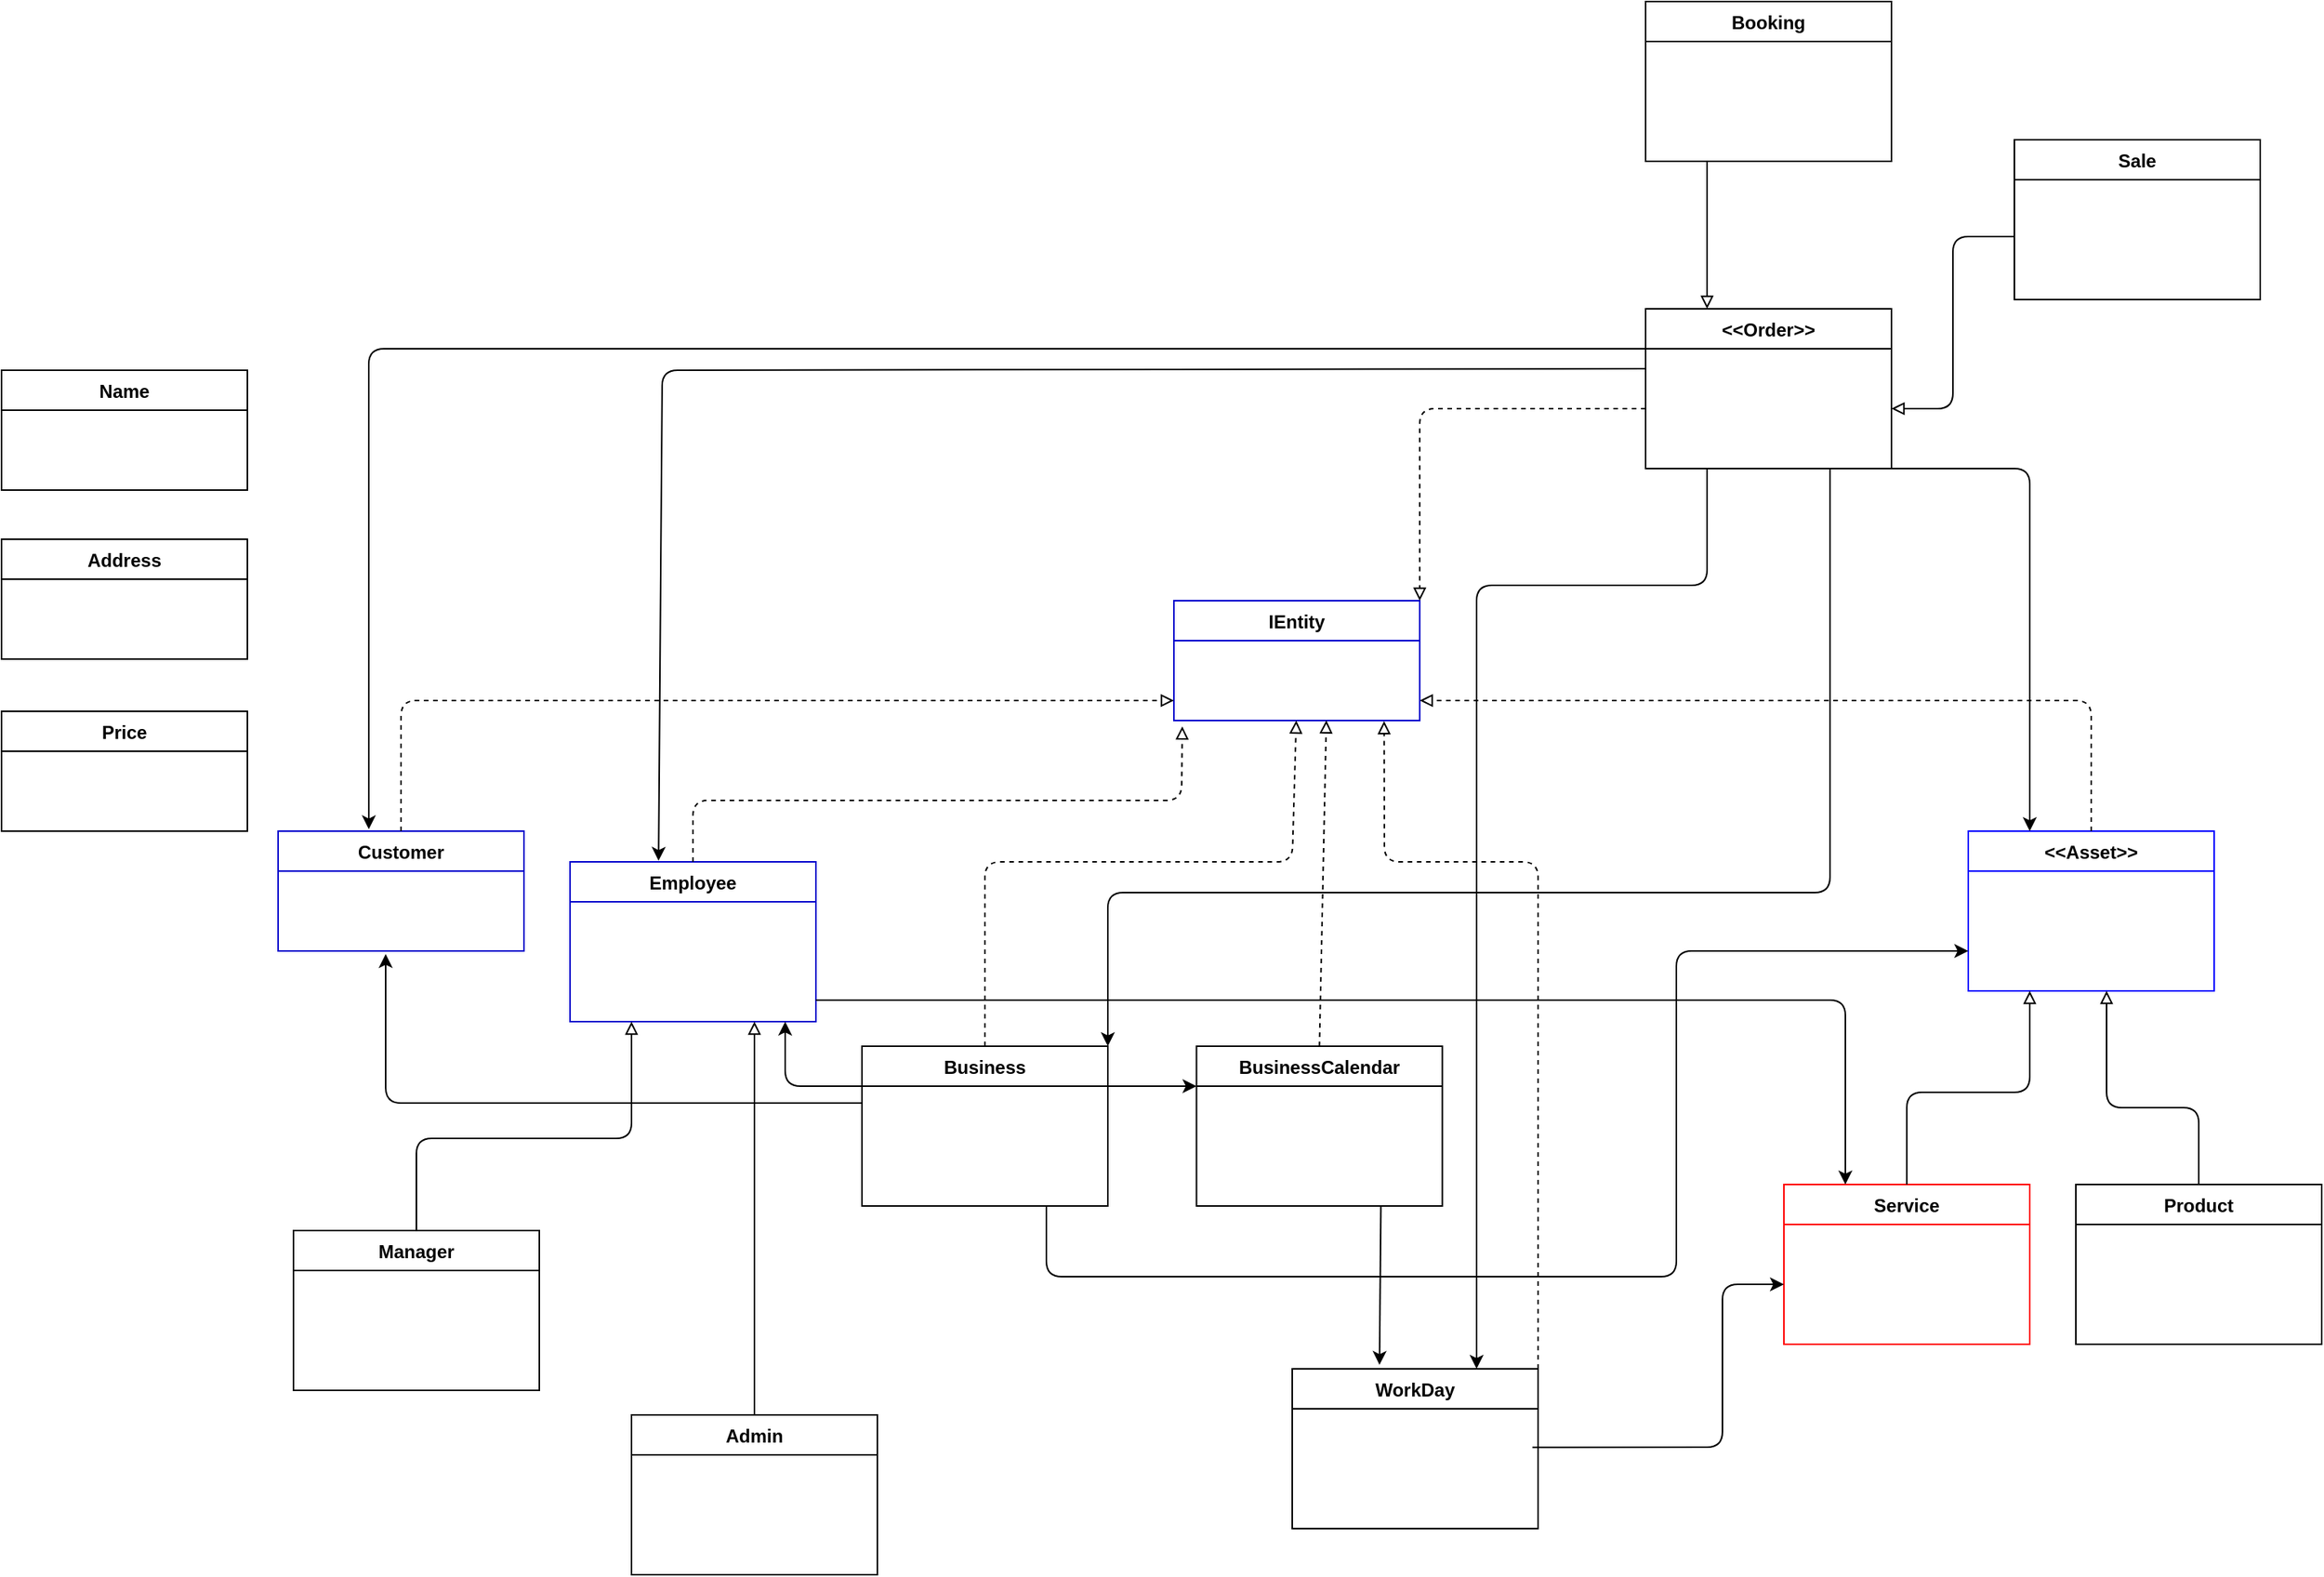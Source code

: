 <mxfile version="12.8.1" type="device"><diagram id="C5RBs43oDa-KdzZeNtuy" name="Page-1"><mxGraphModel dx="2027" dy="1090" grid="1" gridSize="10" guides="1" tooltips="1" connect="1" arrows="1" fold="1" page="1" pageScale="2" pageWidth="827" pageHeight="1169" math="0" shadow="0"><root><mxCell id="WIyWlLk6GJQsqaUBKTNV-0"/><mxCell id="WIyWlLk6GJQsqaUBKTNV-1" parent="WIyWlLk6GJQsqaUBKTNV-0"/><mxCell id="zkfFHV4jXpPFQw0GAbJ--51" value="Customer" style="swimlane;fontStyle=1;childLayout=stackLayout;horizontal=1;startSize=26;horizontalStack=0;resizeParent=1;resizeLast=0;collapsible=1;marginBottom=0;rounded=0;shadow=0;strokeWidth=1;strokeColor=#0000CC;" parent="WIyWlLk6GJQsqaUBKTNV-1" vertex="1"><mxGeometry x="220" y="680" width="160" height="78" as="geometry"><mxRectangle x="20" y="80" width="160" height="26" as="alternateBounds"/></mxGeometry></mxCell><mxCell id="zkfFHV4jXpPFQw0GAbJ--56" value="&lt;&lt;Asset&gt;&gt;" style="swimlane;fontStyle=1;childLayout=stackLayout;horizontal=1;startSize=26;horizontalStack=0;resizeParent=1;resizeLast=0;collapsible=1;marginBottom=0;rounded=0;shadow=0;strokeWidth=1;strokeColor=#0000FF;" parent="WIyWlLk6GJQsqaUBKTNV-1" vertex="1"><mxGeometry x="1320" y="680" width="160" height="104" as="geometry"><mxRectangle x="260" y="80" width="160" height="26" as="alternateBounds"/></mxGeometry></mxCell><mxCell id="Sm6so0HKkomB6ro-71ij-24" value="" style="endArrow=block;html=1;endFill=0;exitX=0.5;exitY=0;exitDx=0;exitDy=0;entryX=1;entryY=0.5;entryDx=0;entryDy=0;" parent="zkfFHV4jXpPFQw0GAbJ--56" source="Sm6so0HKkomB6ro-71ij-13" edge="1"><mxGeometry width="50" height="50" relative="1" as="geometry"><mxPoint x="267" y="219" as="sourcePoint"/><mxPoint x="90" y="104" as="targetPoint"/><Array as="points"><mxPoint x="150" y="180"/><mxPoint x="90" y="180"/></Array></mxGeometry></mxCell><mxCell id="zkfFHV4jXpPFQw0GAbJ--64" value="Employee" style="swimlane;fontStyle=1;childLayout=stackLayout;horizontal=1;startSize=26;horizontalStack=0;resizeParent=1;resizeLast=0;collapsible=1;marginBottom=0;rounded=0;shadow=0;strokeWidth=1;strokeColor=#0000CC;" parent="WIyWlLk6GJQsqaUBKTNV-1" vertex="1"><mxGeometry x="410" y="700" width="160" height="104" as="geometry"><mxRectangle x="260" y="270" width="160" height="26" as="alternateBounds"/></mxGeometry></mxCell><mxCell id="Sm6so0HKkomB6ro-71ij-1" value="IEntity" style="swimlane;fontStyle=1;childLayout=stackLayout;horizontal=1;startSize=26;horizontalStack=0;resizeParent=1;resizeLast=0;collapsible=1;marginBottom=0;rounded=0;shadow=0;strokeWidth=1;strokeColor=#0000CC;" parent="WIyWlLk6GJQsqaUBKTNV-1" vertex="1"><mxGeometry x="803" y="530" width="160" height="78" as="geometry"><mxRectangle x="20" y="80" width="160" height="26" as="alternateBounds"/></mxGeometry></mxCell><mxCell id="Sm6so0HKkomB6ro-71ij-6" value="Service" style="swimlane;fontStyle=1;childLayout=stackLayout;horizontal=1;startSize=26;horizontalStack=0;resizeParent=1;resizeLast=0;collapsible=1;marginBottom=0;rounded=0;shadow=0;strokeWidth=1;strokeColor=#FF0000;" parent="WIyWlLk6GJQsqaUBKTNV-1" vertex="1"><mxGeometry x="1200" y="910" width="160" height="104" as="geometry"><mxRectangle x="260" y="80" width="160" height="26" as="alternateBounds"/></mxGeometry></mxCell><mxCell id="Sm6so0HKkomB6ro-71ij-13" value="Product" style="swimlane;fontStyle=1;childLayout=stackLayout;horizontal=1;startSize=26;horizontalStack=0;resizeParent=1;resizeLast=0;collapsible=1;marginBottom=0;rounded=0;shadow=0;strokeWidth=1;" parent="WIyWlLk6GJQsqaUBKTNV-1" vertex="1"><mxGeometry x="1390" y="910" width="160" height="104" as="geometry"><mxRectangle x="260" y="80" width="160" height="26" as="alternateBounds"/></mxGeometry></mxCell><mxCell id="Sm6so0HKkomB6ro-71ij-20" value="" style="endArrow=block;html=1;dashed=1;endFill=0;exitX=0.5;exitY=0;exitDx=0;exitDy=0;entryX=0;entryY=0.5;entryDx=0;entryDy=0;" parent="WIyWlLk6GJQsqaUBKTNV-1" source="zkfFHV4jXpPFQw0GAbJ--51" edge="1"><mxGeometry width="50" height="50" relative="1" as="geometry"><mxPoint x="670" y="690" as="sourcePoint"/><mxPoint x="803" y="595.0" as="targetPoint"/><Array as="points"><mxPoint x="300" y="595"/></Array></mxGeometry></mxCell><mxCell id="Sm6so0HKkomB6ro-71ij-21" value="" style="endArrow=block;html=1;dashed=1;endFill=0;exitX=0.5;exitY=0;exitDx=0;exitDy=0;entryX=0.034;entryY=1.148;entryDx=0;entryDy=0;entryPerimeter=0;" parent="WIyWlLk6GJQsqaUBKTNV-1" source="zkfFHV4jXpPFQw0GAbJ--64" edge="1"><mxGeometry width="50" height="50" relative="1" as="geometry"><mxPoint x="700" y="827" as="sourcePoint"/><mxPoint x="808.44" y="611.848" as="targetPoint"/><Array as="points"><mxPoint x="490" y="660"/><mxPoint x="808" y="660"/></Array></mxGeometry></mxCell><mxCell id="Sm6so0HKkomB6ro-71ij-22" value="" style="endArrow=block;html=1;endFill=0;exitX=0.5;exitY=0;exitDx=0;exitDy=0;entryX=0.25;entryY=1;entryDx=0;entryDy=0;" parent="WIyWlLk6GJQsqaUBKTNV-1" source="Sm6so0HKkomB6ro-71ij-6" target="zkfFHV4jXpPFQw0GAbJ--56" edge="1"><mxGeometry width="50" height="50" relative="1" as="geometry"><mxPoint x="1120" y="862" as="sourcePoint"/><mxPoint x="1372" y="790" as="targetPoint"/><Array as="points"><mxPoint x="1280" y="850"/><mxPoint x="1360" y="850"/><mxPoint x="1360" y="830"/></Array></mxGeometry></mxCell><mxCell id="Sm6so0HKkomB6ro-71ij-23" value="" style="endArrow=block;html=1;dashed=1;endFill=0;exitX=0.5;exitY=0;exitDx=0;exitDy=0;entryX=1;entryY=0.5;entryDx=0;entryDy=0;" parent="WIyWlLk6GJQsqaUBKTNV-1" source="zkfFHV4jXpPFQw0GAbJ--56" edge="1"><mxGeometry width="50" height="50" relative="1" as="geometry"><mxPoint x="1141.84" y="892" as="sourcePoint"/><mxPoint x="963" y="595.0" as="targetPoint"/><Array as="points"><mxPoint x="1400" y="595"/></Array></mxGeometry></mxCell><mxCell id="Sm6so0HKkomB6ro-71ij-27" value="Business" style="swimlane;fontStyle=1;childLayout=stackLayout;horizontal=1;startSize=26;horizontalStack=0;resizeParent=1;resizeLast=0;collapsible=1;marginBottom=0;rounded=0;shadow=0;strokeWidth=1;" parent="WIyWlLk6GJQsqaUBKTNV-1" vertex="1"><mxGeometry x="600" y="820" width="160" height="104" as="geometry"><mxRectangle x="260" y="270" width="160" height="26" as="alternateBounds"/></mxGeometry></mxCell><mxCell id="Sm6so0HKkomB6ro-71ij-36" value="BusinessCalendar" style="swimlane;fontStyle=1;childLayout=stackLayout;horizontal=1;startSize=26;horizontalStack=0;resizeParent=1;resizeLast=0;collapsible=1;marginBottom=0;rounded=0;shadow=0;strokeWidth=1;" parent="WIyWlLk6GJQsqaUBKTNV-1" vertex="1"><mxGeometry x="817.71" y="820" width="160" height="104" as="geometry"><mxRectangle x="260" y="270" width="160" height="26" as="alternateBounds"/></mxGeometry></mxCell><mxCell id="Sm6so0HKkomB6ro-71ij-43" value="" style="endArrow=block;html=1;dashed=1;endFill=0;exitX=0.5;exitY=0;exitDx=0;exitDy=0;" parent="WIyWlLk6GJQsqaUBKTNV-1" source="Sm6so0HKkomB6ro-71ij-27" edge="1"><mxGeometry width="50" height="50" relative="1" as="geometry"><mxPoint x="640" y="765" as="sourcePoint"/><mxPoint x="882.629" y="608" as="targetPoint"/><Array as="points"><mxPoint x="680" y="700"/><mxPoint x="880" y="700"/></Array></mxGeometry></mxCell><mxCell id="Sm6so0HKkomB6ro-71ij-44" value="" style="endArrow=block;html=1;dashed=1;endFill=0;exitX=0.5;exitY=0;exitDx=0;exitDy=0;entryX=0.62;entryY=0.995;entryDx=0;entryDy=0;entryPerimeter=0;" parent="WIyWlLk6GJQsqaUBKTNV-1" source="Sm6so0HKkomB6ro-71ij-36" edge="1"><mxGeometry width="50" height="50" relative="1" as="geometry"><mxPoint x="1008.73" y="962" as="sourcePoint"/><mxPoint x="902.2" y="607.87" as="targetPoint"/></mxGeometry></mxCell><mxCell id="Sm6so0HKkomB6ro-71ij-45" value="Manager" style="swimlane;fontStyle=1;childLayout=stackLayout;horizontal=1;startSize=26;horizontalStack=0;resizeParent=1;resizeLast=0;collapsible=1;marginBottom=0;rounded=0;shadow=0;strokeWidth=1;" parent="WIyWlLk6GJQsqaUBKTNV-1" vertex="1"><mxGeometry x="230" y="940" width="160" height="104" as="geometry"><mxRectangle x="260" y="270" width="160" height="26" as="alternateBounds"/></mxGeometry></mxCell><mxCell id="Sm6so0HKkomB6ro-71ij-52" value="Admin" style="swimlane;fontStyle=1;childLayout=stackLayout;horizontal=1;startSize=26;horizontalStack=0;resizeParent=1;resizeLast=0;collapsible=1;marginBottom=0;rounded=0;shadow=0;strokeWidth=1;" parent="WIyWlLk6GJQsqaUBKTNV-1" vertex="1"><mxGeometry x="450" y="1060" width="160" height="104" as="geometry"><mxRectangle x="260" y="270" width="160" height="26" as="alternateBounds"/></mxGeometry></mxCell><mxCell id="Sm6so0HKkomB6ro-71ij-59" value="" style="endArrow=block;html=1;endFill=0;exitX=0.5;exitY=0;exitDx=0;exitDy=0;entryX=0.25;entryY=1;entryDx=0;entryDy=0;" parent="WIyWlLk6GJQsqaUBKTNV-1" source="Sm6so0HKkomB6ro-71ij-45" target="zkfFHV4jXpPFQw0GAbJ--64" edge="1"><mxGeometry width="50" height="50" relative="1" as="geometry"><mxPoint x="290" y="902" as="sourcePoint"/><mxPoint x="634.343" y="810" as="targetPoint"/><Array as="points"><mxPoint x="310" y="880"/><mxPoint x="450" y="880"/></Array></mxGeometry></mxCell><mxCell id="Sm6so0HKkomB6ro-71ij-60" value="" style="endArrow=block;html=1;endFill=0;exitX=0.5;exitY=0;exitDx=0;exitDy=0;entryX=0.75;entryY=1;entryDx=0;entryDy=0;" parent="WIyWlLk6GJQsqaUBKTNV-1" source="Sm6so0HKkomB6ro-71ij-52" target="zkfFHV4jXpPFQw0GAbJ--64" edge="1"><mxGeometry width="50" height="50" relative="1" as="geometry"><mxPoint x="480" y="986" as="sourcePoint"/><mxPoint x="560" y="840" as="targetPoint"/></mxGeometry></mxCell><mxCell id="Sm6so0HKkomB6ro-71ij-61" value="" style="endArrow=classic;html=1;exitX=0;exitY=0.25;exitDx=0;exitDy=0;" parent="WIyWlLk6GJQsqaUBKTNV-1" source="Sm6so0HKkomB6ro-71ij-27" edge="1"><mxGeometry width="50" height="50" relative="1" as="geometry"><mxPoint x="630" y="770" as="sourcePoint"/><mxPoint x="550" y="804" as="targetPoint"/><Array as="points"><mxPoint x="550" y="846"/></Array></mxGeometry></mxCell><mxCell id="Sm6so0HKkomB6ro-71ij-62" value="" style="endArrow=classic;html=1;exitX=1;exitY=0.25;exitDx=0;exitDy=0;entryX=0;entryY=0.25;entryDx=0;entryDy=0;" parent="WIyWlLk6GJQsqaUBKTNV-1" source="Sm6so0HKkomB6ro-71ij-27" target="Sm6so0HKkomB6ro-71ij-36" edge="1"><mxGeometry width="50" height="50" relative="1" as="geometry"><mxPoint x="220" y="1180" as="sourcePoint"/><mxPoint x="270" y="1130" as="targetPoint"/></mxGeometry></mxCell><mxCell id="Sm6so0HKkomB6ro-71ij-63" value="&lt;&lt;Order&gt;&gt;" style="swimlane;fontStyle=1;childLayout=stackLayout;horizontal=1;startSize=26;horizontalStack=0;resizeParent=1;resizeLast=0;collapsible=1;marginBottom=0;rounded=0;shadow=0;strokeWidth=1;" parent="WIyWlLk6GJQsqaUBKTNV-1" vertex="1"><mxGeometry x="1110" y="340" width="160" height="104" as="geometry"><mxRectangle x="260" y="270" width="160" height="26" as="alternateBounds"/></mxGeometry></mxCell><mxCell id="Sm6so0HKkomB6ro-71ij-70" value="" style="endArrow=block;html=1;dashed=1;endFill=0;exitX=0;exitY=0.5;exitDx=0;exitDy=0;entryX=1;entryY=0;entryDx=0;entryDy=0;" parent="WIyWlLk6GJQsqaUBKTNV-1" target="Sm6so0HKkomB6ro-71ij-1" edge="1"><mxGeometry width="50" height="50" relative="1" as="geometry"><mxPoint x="1110" y="405.0" as="sourcePoint"/><mxPoint x="982.2" y="285.94" as="targetPoint"/><Array as="points"><mxPoint x="963" y="405"/></Array></mxGeometry></mxCell><mxCell id="Sm6so0HKkomB6ro-71ij-71" value="Booking" style="swimlane;fontStyle=1;childLayout=stackLayout;horizontal=1;startSize=26;horizontalStack=0;resizeParent=1;resizeLast=0;collapsible=1;marginBottom=0;rounded=0;shadow=0;strokeWidth=1;" parent="WIyWlLk6GJQsqaUBKTNV-1" vertex="1"><mxGeometry x="1110" y="140" width="160" height="104" as="geometry"><mxRectangle x="260" y="270" width="160" height="26" as="alternateBounds"/></mxGeometry></mxCell><mxCell id="Sm6so0HKkomB6ro-71ij-84" value="Sale" style="swimlane;fontStyle=1;childLayout=stackLayout;horizontal=1;startSize=26;horizontalStack=0;resizeParent=1;resizeLast=0;collapsible=1;marginBottom=0;rounded=0;shadow=0;strokeWidth=1;" parent="WIyWlLk6GJQsqaUBKTNV-1" vertex="1"><mxGeometry x="1350" y="230" width="160" height="104" as="geometry"><mxRectangle x="260" y="270" width="160" height="26" as="alternateBounds"/></mxGeometry></mxCell><mxCell id="Sm6so0HKkomB6ro-71ij-91" value="" style="endArrow=block;html=1;endFill=0;exitX=0.25;exitY=1;exitDx=0;exitDy=0;entryX=0.25;entryY=0;entryDx=0;entryDy=0;" parent="WIyWlLk6GJQsqaUBKTNV-1" source="Sm6so0HKkomB6ro-71ij-71" target="Sm6so0HKkomB6ro-71ij-63" edge="1"><mxGeometry width="50" height="50" relative="1" as="geometry"><mxPoint x="890" y="266" as="sourcePoint"/><mxPoint x="998.777" y="140" as="targetPoint"/></mxGeometry></mxCell><mxCell id="Sm6so0HKkomB6ro-71ij-92" value="" style="endArrow=block;html=1;endFill=0;exitX=0;exitY=0.5;exitDx=0;exitDy=0;" parent="WIyWlLk6GJQsqaUBKTNV-1" edge="1"><mxGeometry width="50" height="50" relative="1" as="geometry"><mxPoint x="1350" y="293" as="sourcePoint"/><mxPoint x="1270" y="405" as="targetPoint"/><Array as="points"><mxPoint x="1310" y="293"/><mxPoint x="1310" y="405"/></Array></mxGeometry></mxCell><mxCell id="Sm6so0HKkomB6ro-71ij-94" value="" style="endArrow=classic;html=1;exitX=0;exitY=0.5;exitDx=0;exitDy=0;entryX=0.36;entryY=-0.007;entryDx=0;entryDy=0;entryPerimeter=0;" parent="WIyWlLk6GJQsqaUBKTNV-1" target="zkfFHV4jXpPFQw0GAbJ--64" edge="1"><mxGeometry width="50" height="50" relative="1" as="geometry"><mxPoint x="1110" y="379" as="sourcePoint"/><mxPoint x="803.0" y="360" as="targetPoint"/><Array as="points"><mxPoint x="470" y="380"/></Array></mxGeometry></mxCell><mxCell id="Sm6so0HKkomB6ro-71ij-95" value="" style="endArrow=classic;html=1;exitX=0;exitY=0.25;exitDx=0;exitDy=0;entryX=0.369;entryY=-0.016;entryDx=0;entryDy=0;entryPerimeter=0;" parent="WIyWlLk6GJQsqaUBKTNV-1" source="Sm6so0HKkomB6ro-71ij-63" target="zkfFHV4jXpPFQw0GAbJ--51" edge="1"><mxGeometry width="50" height="50" relative="1" as="geometry"><mxPoint x="922.4" y="280" as="sourcePoint"/><mxPoint x="280.0" y="600.272" as="targetPoint"/><Array as="points"><mxPoint x="279" y="366"/></Array></mxGeometry></mxCell><mxCell id="Sm6so0HKkomB6ro-71ij-98" value="WorkDay" style="swimlane;fontStyle=1;childLayout=stackLayout;horizontal=1;startSize=26;horizontalStack=0;resizeParent=1;resizeLast=0;collapsible=1;marginBottom=0;rounded=0;shadow=0;strokeWidth=1;" parent="WIyWlLk6GJQsqaUBKTNV-1" vertex="1"><mxGeometry x="880" y="1030" width="160" height="104" as="geometry"><mxRectangle x="260" y="270" width="160" height="26" as="alternateBounds"/></mxGeometry></mxCell><mxCell id="Sm6so0HKkomB6ro-71ij-105" value="" style="endArrow=classic;html=1;endFill=1;entryX=0.75;entryY=0;entryDx=0;entryDy=0;exitX=0.25;exitY=1;exitDx=0;exitDy=0;" parent="WIyWlLk6GJQsqaUBKTNV-1" source="Sm6so0HKkomB6ro-71ij-63" target="Sm6so0HKkomB6ro-71ij-98" edge="1"><mxGeometry width="50" height="50" relative="1" as="geometry"><mxPoint x="1160" y="420" as="sourcePoint"/><mxPoint x="1070" y="700.0" as="targetPoint"/><Array as="points"><mxPoint x="1150" y="520"/><mxPoint x="1100" y="520"/><mxPoint x="1000" y="520"/></Array></mxGeometry></mxCell><mxCell id="Sm6so0HKkomB6ro-71ij-106" value="" style="endArrow=classic;html=1;entryX=1;entryY=0;entryDx=0;entryDy=0;exitX=0.75;exitY=1;exitDx=0;exitDy=0;" parent="WIyWlLk6GJQsqaUBKTNV-1" source="Sm6so0HKkomB6ro-71ij-63" target="Sm6so0HKkomB6ro-71ij-27" edge="1"><mxGeometry width="50" height="50" relative="1" as="geometry"><mxPoint x="1380" y="530" as="sourcePoint"/><mxPoint x="1200" y="520" as="targetPoint"/><Array as="points"><mxPoint x="1230" y="720"/><mxPoint x="760" y="720"/></Array></mxGeometry></mxCell><mxCell id="Sm6so0HKkomB6ro-71ij-107" value="" style="endArrow=block;html=1;exitX=1;exitY=0;exitDx=0;exitDy=0;entryX=0.855;entryY=1.016;entryDx=0;entryDy=0;entryPerimeter=0;dashed=1;endFill=0;" parent="WIyWlLk6GJQsqaUBKTNV-1" source="Sm6so0HKkomB6ro-71ij-98" edge="1"><mxGeometry width="50" height="50" relative="1" as="geometry"><mxPoint x="1040" y="990" as="sourcePoint"/><mxPoint x="939.8" y="608.416" as="targetPoint"/><Array as="points"><mxPoint x="1040" y="700"/><mxPoint x="940" y="700"/></Array></mxGeometry></mxCell><mxCell id="Sm6so0HKkomB6ro-71ij-108" value="" style="endArrow=classic;html=1;exitX=1;exitY=1;exitDx=0;exitDy=0;entryX=0.25;entryY=0;entryDx=0;entryDy=0;" parent="WIyWlLk6GJQsqaUBKTNV-1" source="Sm6so0HKkomB6ro-71ij-63" target="zkfFHV4jXpPFQw0GAbJ--56" edge="1"><mxGeometry width="50" height="50" relative="1" as="geometry"><mxPoint x="1430" y="520" as="sourcePoint"/><mxPoint x="1480" y="470" as="targetPoint"/><Array as="points"><mxPoint x="1360" y="444"/></Array></mxGeometry></mxCell><mxCell id="Sm6so0HKkomB6ro-71ij-112" value="Address" style="swimlane;fontStyle=1;childLayout=stackLayout;horizontal=1;startSize=26;horizontalStack=0;resizeParent=1;resizeLast=0;collapsible=1;marginBottom=0;rounded=0;shadow=0;strokeWidth=1;" parent="WIyWlLk6GJQsqaUBKTNV-1" vertex="1"><mxGeometry x="40" y="490" width="160" height="78" as="geometry"><mxRectangle x="20" y="80" width="160" height="26" as="alternateBounds"/></mxGeometry></mxCell><mxCell id="Sm6so0HKkomB6ro-71ij-118" value="Name" style="swimlane;fontStyle=1;childLayout=stackLayout;horizontal=1;startSize=26;horizontalStack=0;resizeParent=1;resizeLast=0;collapsible=1;marginBottom=0;rounded=0;shadow=0;strokeWidth=1;" parent="WIyWlLk6GJQsqaUBKTNV-1" vertex="1"><mxGeometry x="40" y="380" width="160" height="78" as="geometry"><mxRectangle x="20" y="80" width="160" height="26" as="alternateBounds"/></mxGeometry></mxCell><mxCell id="BK4uIVR24sJ8eAHFqLU9-0" value="" style="endArrow=classic;html=1;exitX=0.75;exitY=1;exitDx=0;exitDy=0;" parent="WIyWlLk6GJQsqaUBKTNV-1" source="Sm6so0HKkomB6ro-71ij-27" edge="1"><mxGeometry width="50" height="50" relative="1" as="geometry"><mxPoint x="817.71" y="980" as="sourcePoint"/><mxPoint x="1320" y="758" as="targetPoint"/><Array as="points"><mxPoint x="720" y="970"/><mxPoint x="1130" y="970"/><mxPoint x="1130" y="758"/></Array></mxGeometry></mxCell><mxCell id="BK4uIVR24sJ8eAHFqLU9-1" value="" style="endArrow=classic;html=1;exitX=0.75;exitY=1;exitDx=0;exitDy=0;entryX=0.355;entryY=-0.025;entryDx=0;entryDy=0;entryPerimeter=0;" parent="WIyWlLk6GJQsqaUBKTNV-1" source="Sm6so0HKkomB6ro-71ij-36" target="Sm6so0HKkomB6ro-71ij-98" edge="1"><mxGeometry width="50" height="50" relative="1" as="geometry"><mxPoint x="780" y="1040" as="sourcePoint"/><mxPoint x="310" y="1190" as="targetPoint"/></mxGeometry></mxCell><mxCell id="BK4uIVR24sJ8eAHFqLU9-2" value="" style="endArrow=classic;html=1;exitX=0.977;exitY=-0.033;exitDx=0;exitDy=0;exitPerimeter=0;entryX=0;entryY=0.5;entryDx=0;entryDy=0;" parent="WIyWlLk6GJQsqaUBKTNV-1" edge="1"><mxGeometry width="50" height="50" relative="1" as="geometry"><mxPoint x="1036.32" y="1081.142" as="sourcePoint"/><mxPoint x="1200" y="975.0" as="targetPoint"/><Array as="points"><mxPoint x="1160" y="1081"/><mxPoint x="1160" y="975"/></Array></mxGeometry></mxCell><mxCell id="BK4uIVR24sJ8eAHFqLU9-3" value="Price" style="swimlane;fontStyle=1;childLayout=stackLayout;horizontal=1;startSize=26;horizontalStack=0;resizeParent=1;resizeLast=0;collapsible=1;marginBottom=0;rounded=0;shadow=0;strokeWidth=1;" parent="WIyWlLk6GJQsqaUBKTNV-1" vertex="1"><mxGeometry x="40" y="602" width="160" height="78" as="geometry"><mxRectangle x="20" y="80" width="160" height="26" as="alternateBounds"/></mxGeometry></mxCell><mxCell id="Sm6so0HKkomB6ro-71ij-110" value="" style="endArrow=classic;html=1;" parent="WIyWlLk6GJQsqaUBKTNV-1" edge="1"><mxGeometry width="50" height="50" relative="1" as="geometry"><mxPoint x="600" y="857" as="sourcePoint"/><mxPoint x="290" y="760" as="targetPoint"/><Array as="points"><mxPoint x="290" y="857"/></Array></mxGeometry></mxCell><mxCell id="nNtRGi6cDKrBJGeaY7OD-0" value="" style="endArrow=classic;html=1;entryX=0.25;entryY=0;entryDx=0;entryDy=0;" edge="1" parent="WIyWlLk6GJQsqaUBKTNV-1" target="Sm6so0HKkomB6ro-71ij-6"><mxGeometry width="50" height="50" relative="1" as="geometry"><mxPoint x="570" y="790" as="sourcePoint"/><mxPoint x="1060" y="610" as="targetPoint"/><Array as="points"><mxPoint x="570" y="790"/><mxPoint x="1240" y="790"/></Array></mxGeometry></mxCell></root></mxGraphModel></diagram></mxfile>
